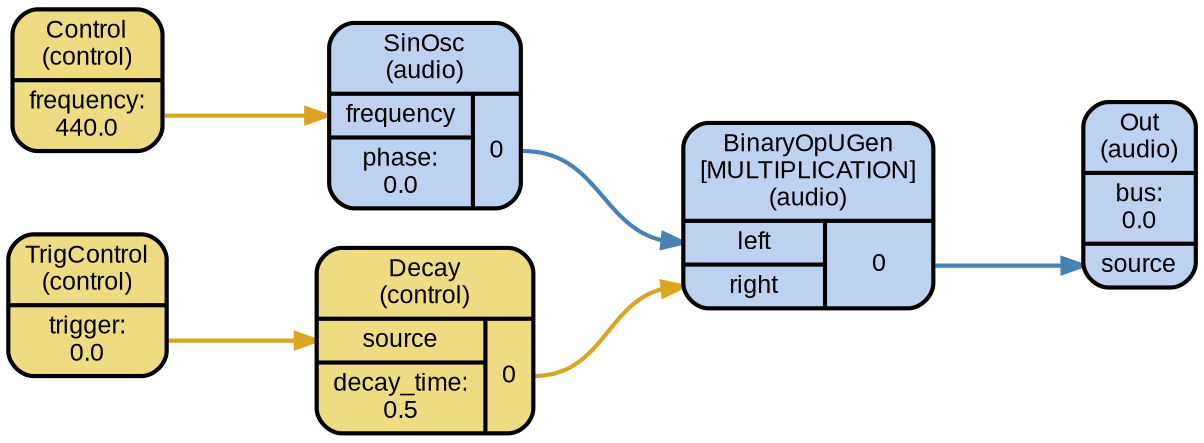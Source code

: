 digraph synthdef_001520731aee5371fefab6b505cf64dd {
    graph [bgcolor=transparent,
        color=lightslategrey,
        dpi=72,
        fontname=Arial,
        outputorder=edgesfirst,
        overlap=prism,
        penwidth=2,
        rankdir=LR,
        ranksep=1,
        splines=spline,
        style="dotted, rounded"];
    node [fontname=Arial,
        fontsize=12,
        penwidth=2,
        shape=Mrecord,
        style="filled, rounded"];
    edge [penwidth=2];
    ugen_0 [fillcolor=lightgoldenrod2,
        label="<f_0> TrigControl\n(control) | { { <f_1_0_0> trigger:\n0.0 } }"];
    ugen_1 [fillcolor=lightgoldenrod2,
        label="<f_0> Decay\n(control) | { { <f_1_0_0> source | <f_1_0_1> decay_time:\n0.5 } | { <f_1_1_0> 0 } }"];
    ugen_2 [fillcolor=lightgoldenrod2,
        label="<f_0> Control\n(control) | { { <f_1_0_0> frequency:\n440.0 } }"];
    ugen_3 [fillcolor=lightsteelblue2,
        label="<f_0> SinOsc\n(audio) | { { <f_1_0_0> frequency | <f_1_0_1> phase:\n0.0 } | { <f_1_1_0> 0 } }"];
    ugen_4 [fillcolor=lightsteelblue2,
        label="<f_0> BinaryOpUGen\n[MULTIPLICATION]\n(audio) | { { <f_1_0_0> left | <f_1_0_1> right } | { <f_1_1_0> 0 } }"];
    ugen_5 [fillcolor=lightsteelblue2,
        label="<f_0> Out\n(audio) | { { <f_1_0_0> bus:\n0.0 | <f_1_0_1> source } }"];
    ugen_0:f_1_0_0:e -> ugen_1:f_1_0_0:w [color=goldenrod];
    ugen_1:f_1_1_0:e -> ugen_4:f_1_0_1:w [color=goldenrod];
    ugen_2:f_1_0_0:e -> ugen_3:f_1_0_0:w [color=goldenrod];
    ugen_3:f_1_1_0:e -> ugen_4:f_1_0_0:w [color=steelblue];
    ugen_4:f_1_1_0:e -> ugen_5:f_1_0_1:w [color=steelblue];
}